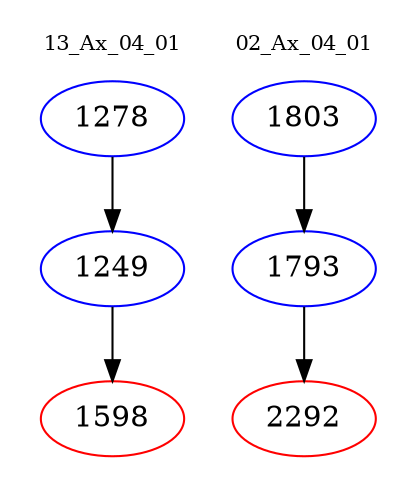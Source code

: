 digraph{
subgraph cluster_0 {
color = white
label = "13_Ax_04_01";
fontsize=10;
T0_1278 [label="1278", color="blue"]
T0_1278 -> T0_1249 [color="black"]
T0_1249 [label="1249", color="blue"]
T0_1249 -> T0_1598 [color="black"]
T0_1598 [label="1598", color="red"]
}
subgraph cluster_1 {
color = white
label = "02_Ax_04_01";
fontsize=10;
T1_1803 [label="1803", color="blue"]
T1_1803 -> T1_1793 [color="black"]
T1_1793 [label="1793", color="blue"]
T1_1793 -> T1_2292 [color="black"]
T1_2292 [label="2292", color="red"]
}
}
